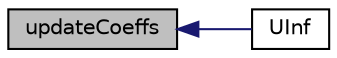digraph "updateCoeffs"
{
  bgcolor="transparent";
  edge [fontname="Helvetica",fontsize="10",labelfontname="Helvetica",labelfontsize="10"];
  node [fontname="Helvetica",fontsize="10",shape=record];
  rankdir="LR";
  Node80 [label="updateCoeffs",height=0.2,width=0.4,color="black", fillcolor="grey75", style="filled", fontcolor="black"];
  Node80 -> Node81 [dir="back",color="midnightblue",fontsize="10",style="solid",fontname="Helvetica"];
  Node81 [label="UInf",height=0.2,width=0.4,color="black",URL="$a22737.html#a2e7a840f3b25ffebb3d29d8058d0914e",tooltip="Return reference to the velocity at infinity to allow adjustment. "];
}
